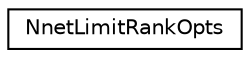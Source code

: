 digraph "Graphical Class Hierarchy"
{
  edge [fontname="Helvetica",fontsize="10",labelfontname="Helvetica",labelfontsize="10"];
  node [fontname="Helvetica",fontsize="10",shape=record];
  rankdir="LR";
  Node0 [label="NnetLimitRankOpts",height=0.2,width=0.4,color="black", fillcolor="white", style="filled",URL="$structkaldi_1_1nnet2_1_1NnetLimitRankOpts.html"];
}
